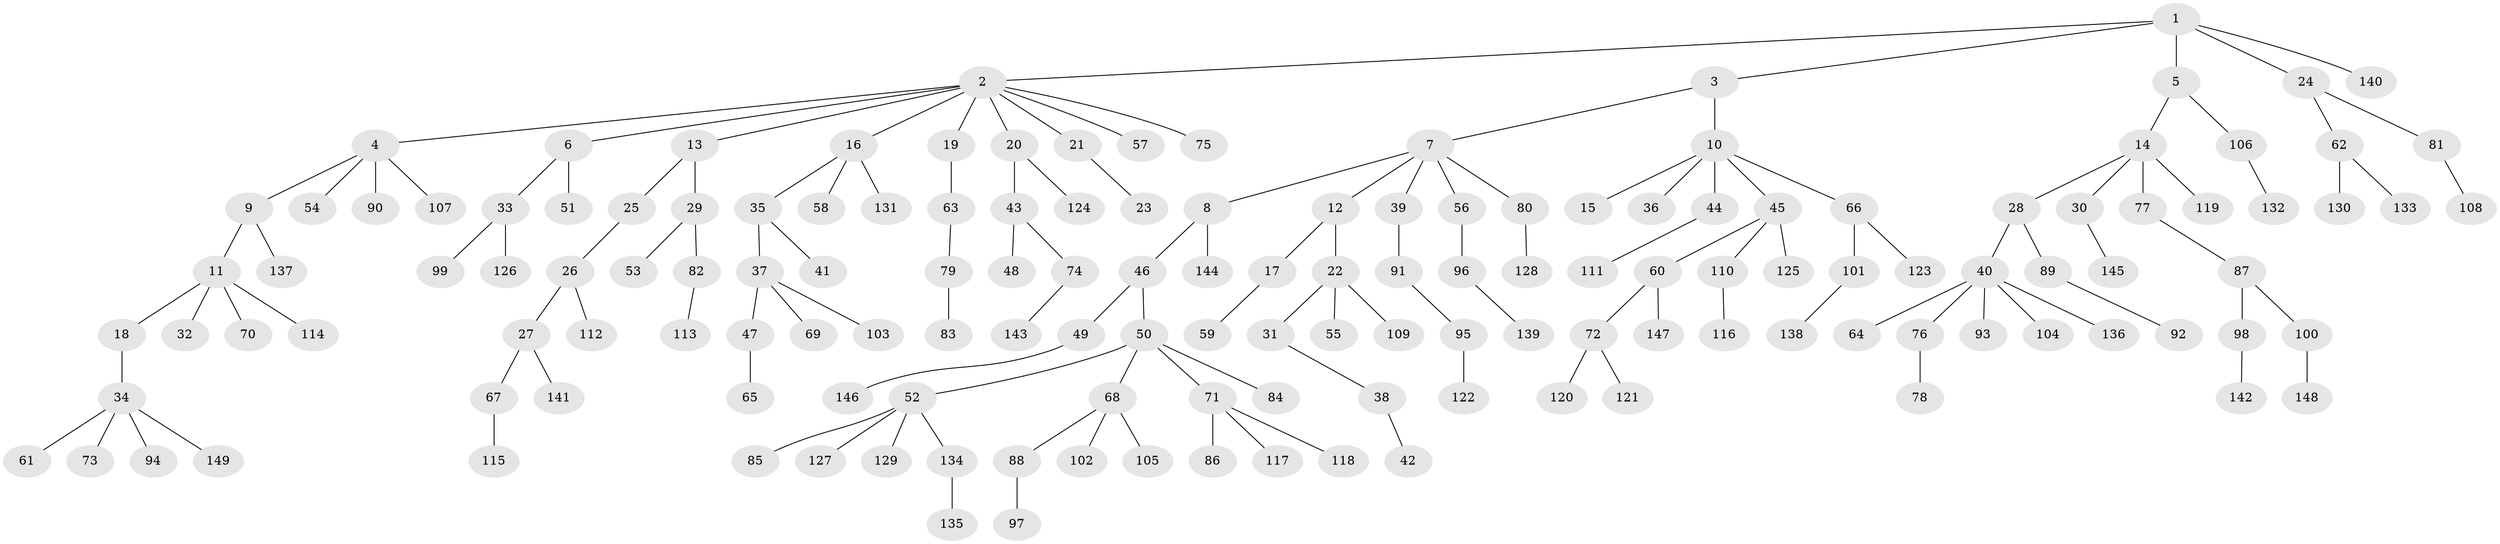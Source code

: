 // Generated by graph-tools (version 1.1) at 2025/02/03/09/25 03:02:19]
// undirected, 149 vertices, 148 edges
graph export_dot {
graph [start="1"]
  node [color=gray90,style=filled];
  1;
  2;
  3;
  4;
  5;
  6;
  7;
  8;
  9;
  10;
  11;
  12;
  13;
  14;
  15;
  16;
  17;
  18;
  19;
  20;
  21;
  22;
  23;
  24;
  25;
  26;
  27;
  28;
  29;
  30;
  31;
  32;
  33;
  34;
  35;
  36;
  37;
  38;
  39;
  40;
  41;
  42;
  43;
  44;
  45;
  46;
  47;
  48;
  49;
  50;
  51;
  52;
  53;
  54;
  55;
  56;
  57;
  58;
  59;
  60;
  61;
  62;
  63;
  64;
  65;
  66;
  67;
  68;
  69;
  70;
  71;
  72;
  73;
  74;
  75;
  76;
  77;
  78;
  79;
  80;
  81;
  82;
  83;
  84;
  85;
  86;
  87;
  88;
  89;
  90;
  91;
  92;
  93;
  94;
  95;
  96;
  97;
  98;
  99;
  100;
  101;
  102;
  103;
  104;
  105;
  106;
  107;
  108;
  109;
  110;
  111;
  112;
  113;
  114;
  115;
  116;
  117;
  118;
  119;
  120;
  121;
  122;
  123;
  124;
  125;
  126;
  127;
  128;
  129;
  130;
  131;
  132;
  133;
  134;
  135;
  136;
  137;
  138;
  139;
  140;
  141;
  142;
  143;
  144;
  145;
  146;
  147;
  148;
  149;
  1 -- 2;
  1 -- 3;
  1 -- 5;
  1 -- 24;
  1 -- 140;
  2 -- 4;
  2 -- 6;
  2 -- 13;
  2 -- 16;
  2 -- 19;
  2 -- 20;
  2 -- 21;
  2 -- 57;
  2 -- 75;
  3 -- 7;
  3 -- 10;
  4 -- 9;
  4 -- 54;
  4 -- 90;
  4 -- 107;
  5 -- 14;
  5 -- 106;
  6 -- 33;
  6 -- 51;
  7 -- 8;
  7 -- 12;
  7 -- 39;
  7 -- 56;
  7 -- 80;
  8 -- 46;
  8 -- 144;
  9 -- 11;
  9 -- 137;
  10 -- 15;
  10 -- 36;
  10 -- 44;
  10 -- 45;
  10 -- 66;
  11 -- 18;
  11 -- 32;
  11 -- 70;
  11 -- 114;
  12 -- 17;
  12 -- 22;
  13 -- 25;
  13 -- 29;
  14 -- 28;
  14 -- 30;
  14 -- 77;
  14 -- 119;
  16 -- 35;
  16 -- 58;
  16 -- 131;
  17 -- 59;
  18 -- 34;
  19 -- 63;
  20 -- 43;
  20 -- 124;
  21 -- 23;
  22 -- 31;
  22 -- 55;
  22 -- 109;
  24 -- 62;
  24 -- 81;
  25 -- 26;
  26 -- 27;
  26 -- 112;
  27 -- 67;
  27 -- 141;
  28 -- 40;
  28 -- 89;
  29 -- 53;
  29 -- 82;
  30 -- 145;
  31 -- 38;
  33 -- 99;
  33 -- 126;
  34 -- 61;
  34 -- 73;
  34 -- 94;
  34 -- 149;
  35 -- 37;
  35 -- 41;
  37 -- 47;
  37 -- 69;
  37 -- 103;
  38 -- 42;
  39 -- 91;
  40 -- 64;
  40 -- 76;
  40 -- 93;
  40 -- 104;
  40 -- 136;
  43 -- 48;
  43 -- 74;
  44 -- 111;
  45 -- 60;
  45 -- 110;
  45 -- 125;
  46 -- 49;
  46 -- 50;
  47 -- 65;
  49 -- 146;
  50 -- 52;
  50 -- 68;
  50 -- 71;
  50 -- 84;
  52 -- 85;
  52 -- 127;
  52 -- 129;
  52 -- 134;
  56 -- 96;
  60 -- 72;
  60 -- 147;
  62 -- 130;
  62 -- 133;
  63 -- 79;
  66 -- 101;
  66 -- 123;
  67 -- 115;
  68 -- 88;
  68 -- 102;
  68 -- 105;
  71 -- 86;
  71 -- 117;
  71 -- 118;
  72 -- 120;
  72 -- 121;
  74 -- 143;
  76 -- 78;
  77 -- 87;
  79 -- 83;
  80 -- 128;
  81 -- 108;
  82 -- 113;
  87 -- 98;
  87 -- 100;
  88 -- 97;
  89 -- 92;
  91 -- 95;
  95 -- 122;
  96 -- 139;
  98 -- 142;
  100 -- 148;
  101 -- 138;
  106 -- 132;
  110 -- 116;
  134 -- 135;
}

